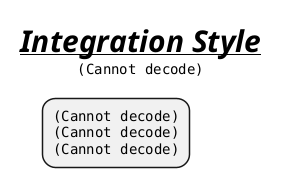 @startmindmap
title =<i><b><u>Integration Style\n<img:images/img_74.png{scale=.6}>

*:<img:images/img_176.png{scale=1.20}>
<img:images/img_177.png{scale=1.20}>
<img:images/img_178.png{scale=1.20}>;
@endmindmap
